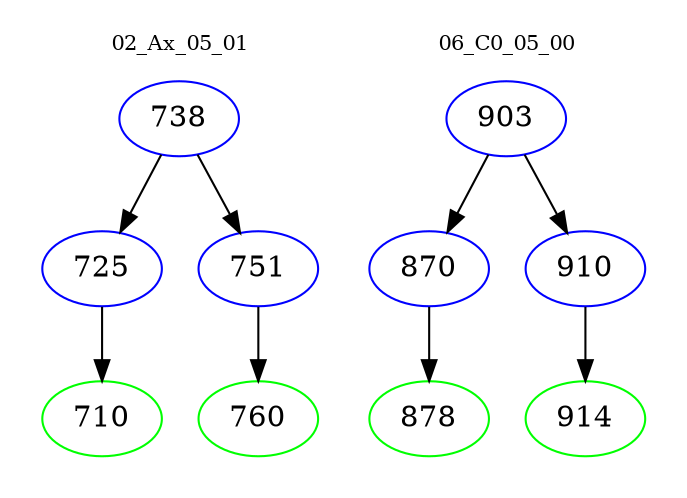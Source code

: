digraph{
subgraph cluster_0 {
color = white
label = "02_Ax_05_01";
fontsize=10;
T0_738 [label="738", color="blue"]
T0_738 -> T0_725 [color="black"]
T0_725 [label="725", color="blue"]
T0_725 -> T0_710 [color="black"]
T0_710 [label="710", color="green"]
T0_738 -> T0_751 [color="black"]
T0_751 [label="751", color="blue"]
T0_751 -> T0_760 [color="black"]
T0_760 [label="760", color="green"]
}
subgraph cluster_1 {
color = white
label = "06_C0_05_00";
fontsize=10;
T1_903 [label="903", color="blue"]
T1_903 -> T1_870 [color="black"]
T1_870 [label="870", color="blue"]
T1_870 -> T1_878 [color="black"]
T1_878 [label="878", color="green"]
T1_903 -> T1_910 [color="black"]
T1_910 [label="910", color="blue"]
T1_910 -> T1_914 [color="black"]
T1_914 [label="914", color="green"]
}
}
